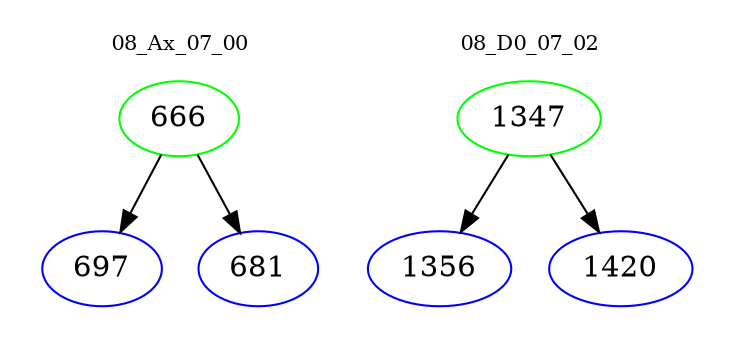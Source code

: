 digraph{
subgraph cluster_0 {
color = white
label = "08_Ax_07_00";
fontsize=10;
T0_666 [label="666", color="green"]
T0_666 -> T0_697 [color="black"]
T0_697 [label="697", color="blue"]
T0_666 -> T0_681 [color="black"]
T0_681 [label="681", color="blue"]
}
subgraph cluster_1 {
color = white
label = "08_D0_07_02";
fontsize=10;
T1_1347 [label="1347", color="green"]
T1_1347 -> T1_1356 [color="black"]
T1_1356 [label="1356", color="blue"]
T1_1347 -> T1_1420 [color="black"]
T1_1420 [label="1420", color="blue"]
}
}

